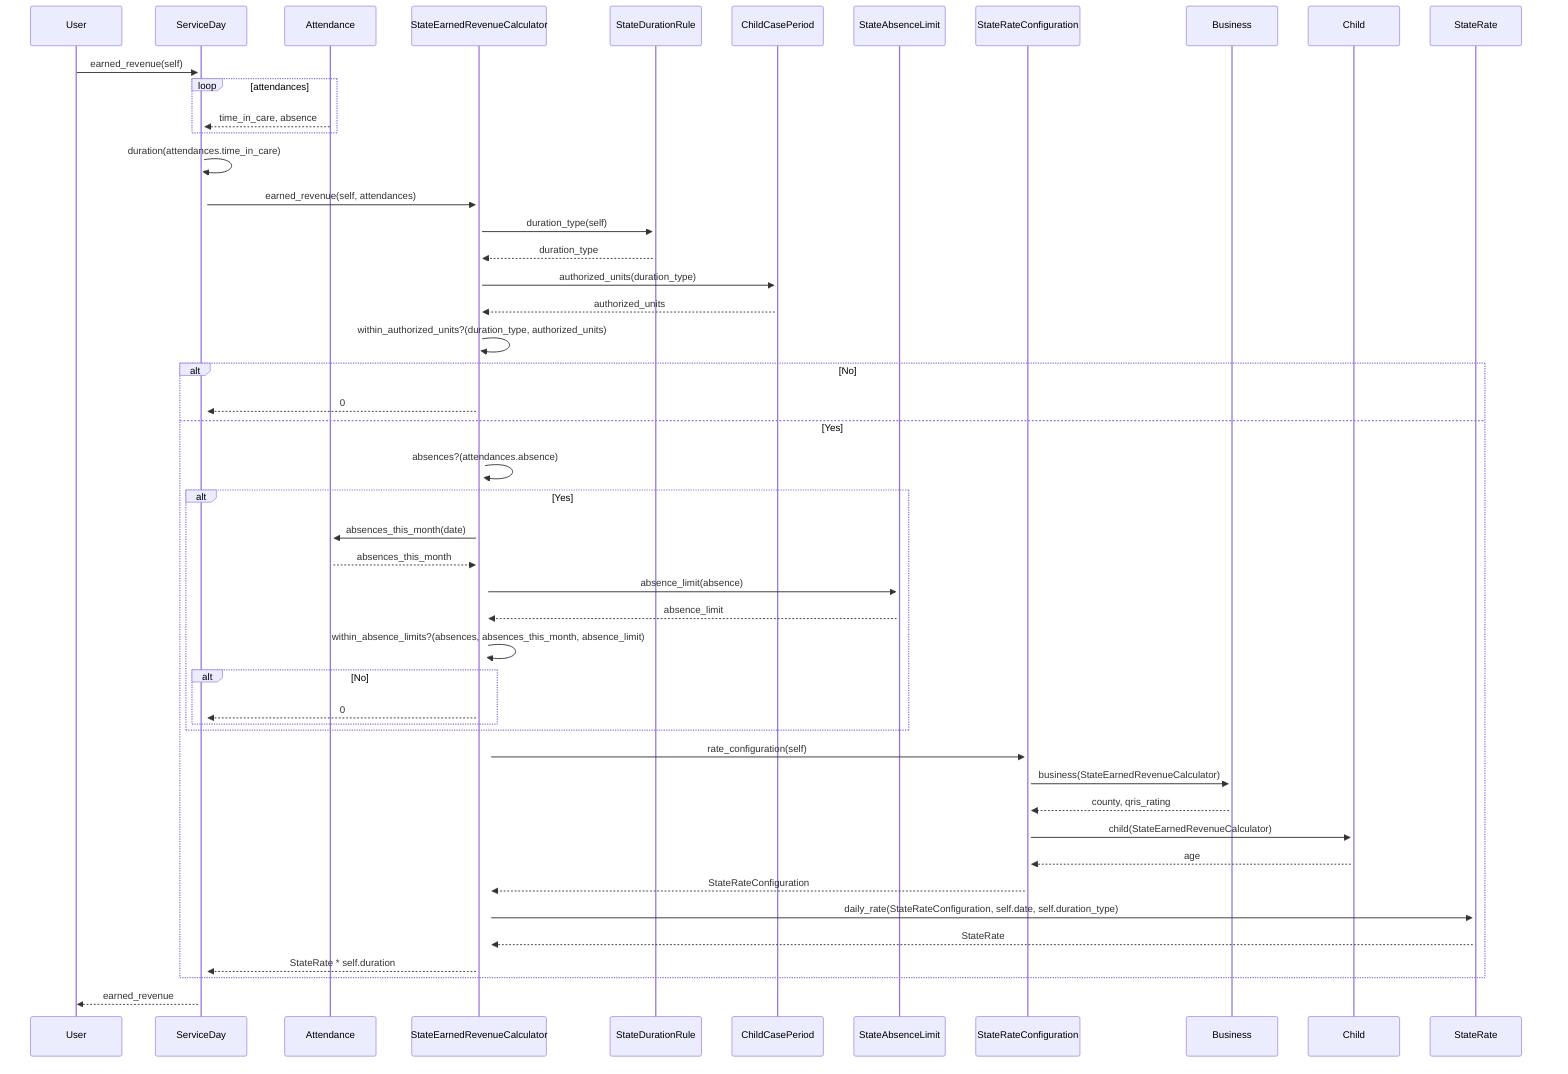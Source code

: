 sequenceDiagram
    %% All "State" prefixed classes will belong to a State and will be named [State]Class
    %% in order to differentiate; the logic and data may be different between states
    %% e.g. NebraskaDurationRule, etc.
    User->>+ServiceDay: earned_revenue(self)
    loop attendances
      Attendance-->>ServiceDay: time_in_care, absence
    end
    ServiceDay->>+ServiceDay: duration(attendances.time_in_care)
    ServiceDay->>+StateEarnedRevenueCalculator: earned_revenue(self, attendances)

    StateEarnedRevenueCalculator->>+StateDurationRule: duration_type(self)
    StateDurationRule-->>StateEarnedRevenueCalculator: duration_type
    StateEarnedRevenueCalculator->>+ChildCasePeriod: authorized_units(duration_type)
    ChildCasePeriod-->>StateEarnedRevenueCalculator: authorized_units
    StateEarnedRevenueCalculator->>+StateEarnedRevenueCalculator: within_authorized_units?(duration_type, authorized_units)
    alt No
        StateEarnedRevenueCalculator-->>ServiceDay: 0
    else Yes
        StateEarnedRevenueCalculator->>+StateEarnedRevenueCalculator: absences?(attendances.absence)
        alt Yes
            StateEarnedRevenueCalculator->>+Attendance: absences_this_month(date)
            Attendance-->>StateEarnedRevenueCalculator: absences_this_month
            StateEarnedRevenueCalculator->>+StateAbsenceLimit: absence_limit(absence)
            StateAbsenceLimit-->>StateEarnedRevenueCalculator: absence_limit
            StateEarnedRevenueCalculator->>+StateEarnedRevenueCalculator: within_absence_limits?(absences, absences_this_month, absence_limit)
            alt No
                StateEarnedRevenueCalculator-->>ServiceDay: 0
            end
        end
        StateEarnedRevenueCalculator->>+StateRateConfiguration: rate_configuration(self)
        StateRateConfiguration->>+Business: business(StateEarnedRevenueCalculator)
        Business-->>StateRateConfiguration: county, qris_rating
        StateRateConfiguration->>+Child: child(StateEarnedRevenueCalculator)
        Child-->>StateRateConfiguration: age
        StateRateConfiguration-->>StateEarnedRevenueCalculator: StateRateConfiguration
        StateEarnedRevenueCalculator->>+StateRate: daily_rate(StateRateConfiguration, self.date, self.duration_type)
        StateRate-->>StateEarnedRevenueCalculator: StateRate
        StateEarnedRevenueCalculator-->>ServiceDay: StateRate * self.duration
    end
    ServiceDay-->>User: earned_revenue